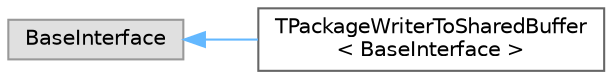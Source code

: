 digraph "Graphical Class Hierarchy"
{
 // INTERACTIVE_SVG=YES
 // LATEX_PDF_SIZE
  bgcolor="transparent";
  edge [fontname=Helvetica,fontsize=10,labelfontname=Helvetica,labelfontsize=10];
  node [fontname=Helvetica,fontsize=10,shape=box,height=0.2,width=0.4];
  rankdir="LR";
  Node0 [id="Node000000",label="BaseInterface",height=0.2,width=0.4,color="grey60", fillcolor="#E0E0E0", style="filled",tooltip=" "];
  Node0 -> Node1 [id="edge2816_Node000000_Node000001",dir="back",color="steelblue1",style="solid",tooltip=" "];
  Node1 [id="Node000001",label="TPackageWriterToSharedBuffer\l\< BaseInterface \>",height=0.2,width=0.4,color="grey40", fillcolor="white", style="filled",URL="$db/d88/classTPackageWriterToSharedBuffer.html",tooltip="A base class for IPackageWriter subclasses that writes to records that are read in CommitPackage."];
}
